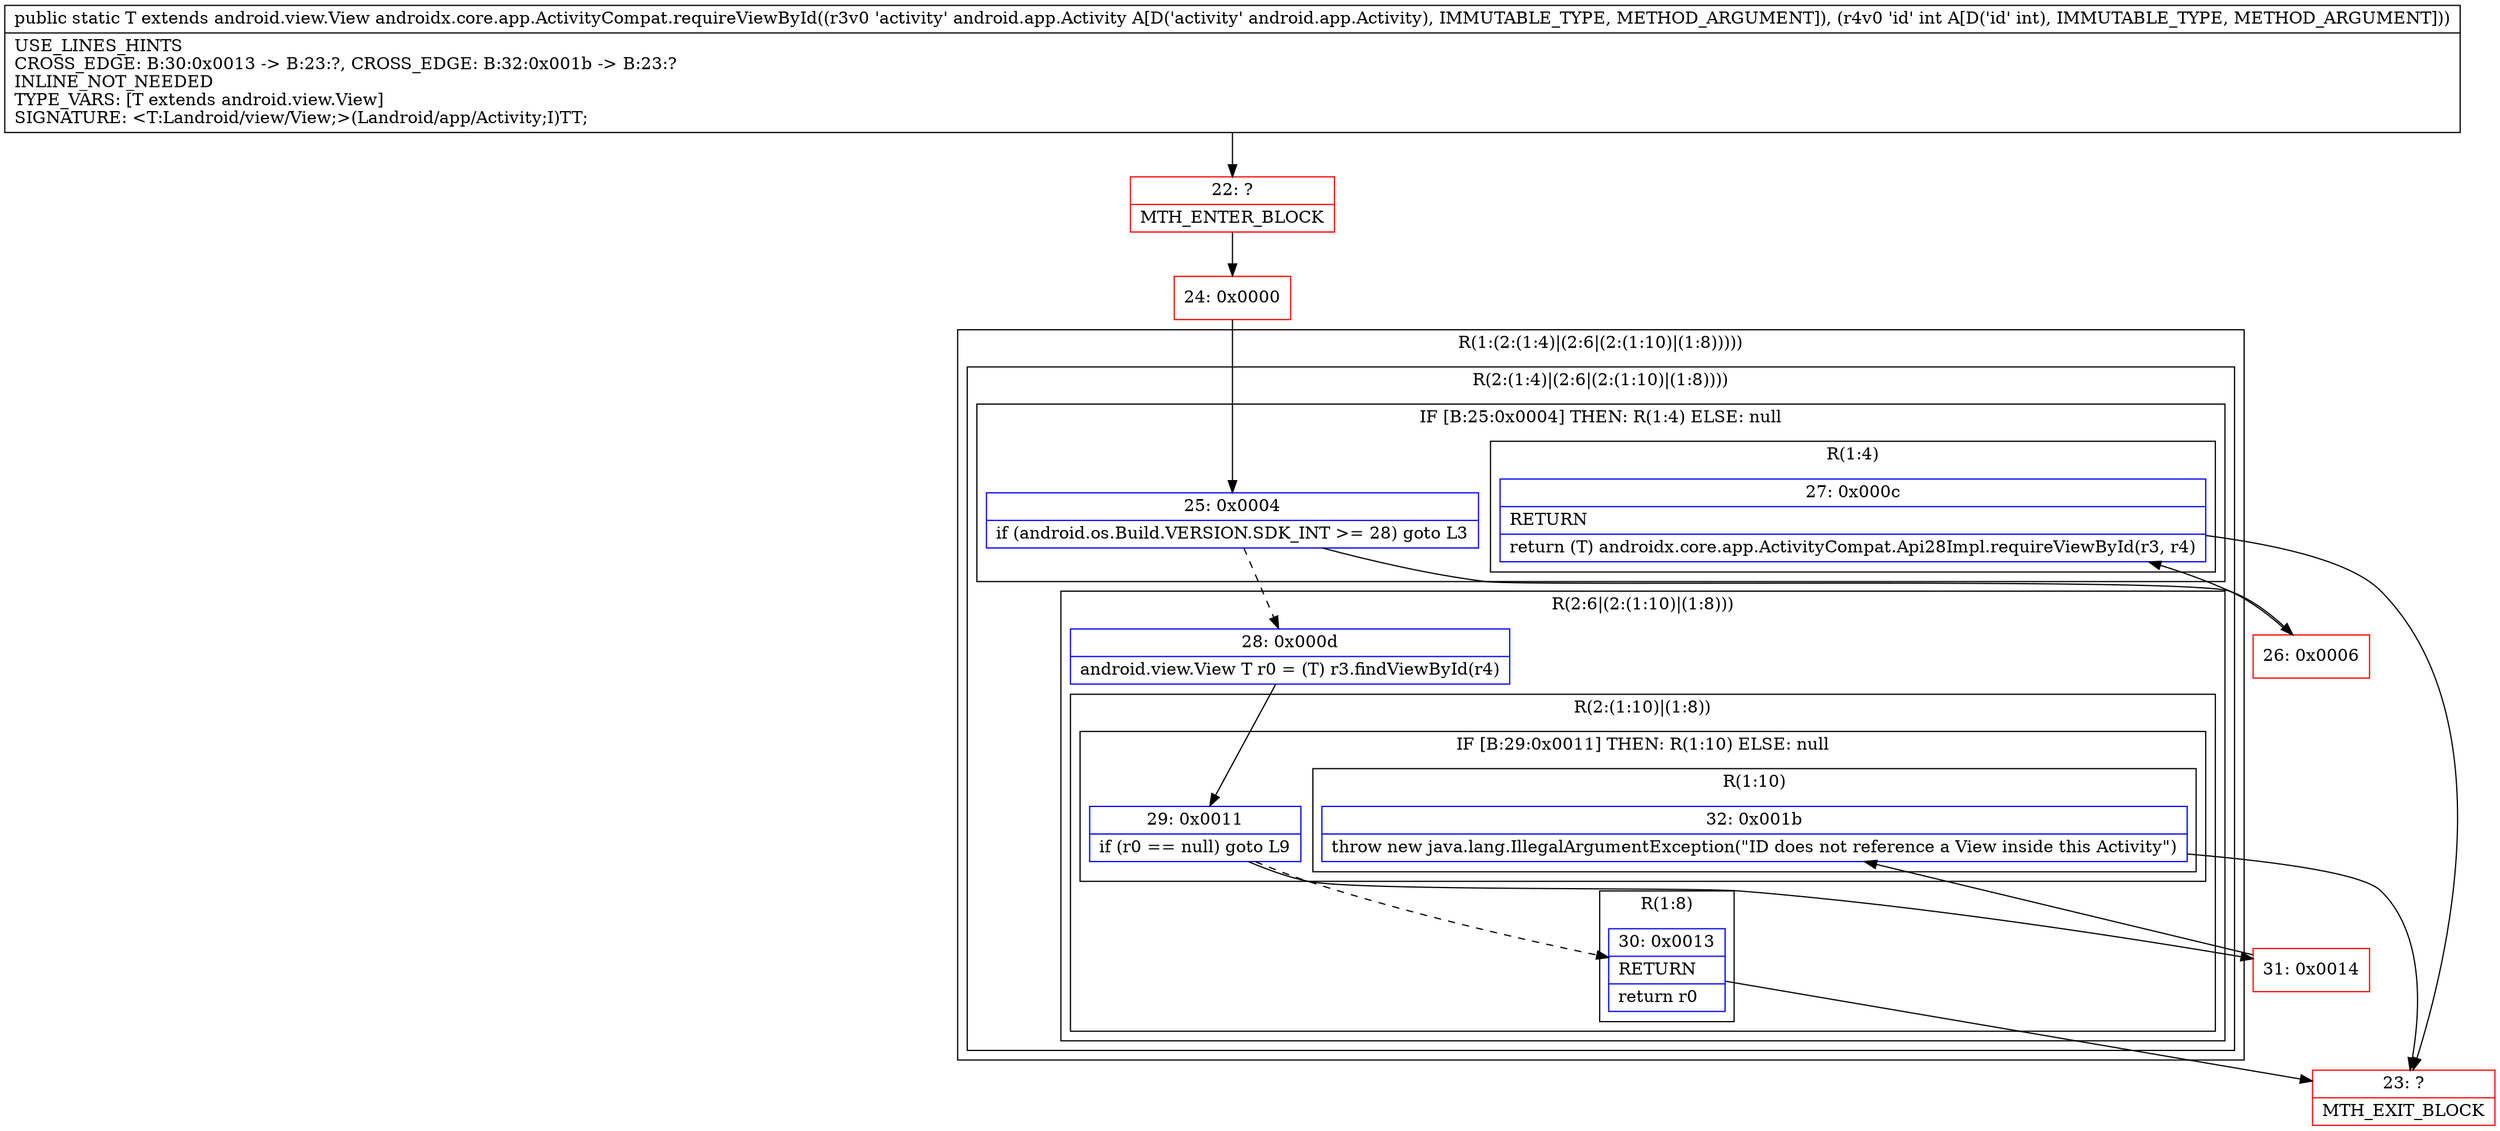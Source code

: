 digraph "CFG forandroidx.core.app.ActivityCompat.requireViewById(Landroid\/app\/Activity;I)Landroid\/view\/View;" {
subgraph cluster_Region_1563500874 {
label = "R(1:(2:(1:4)|(2:6|(2:(1:10)|(1:8)))))";
node [shape=record,color=blue];
subgraph cluster_Region_751893806 {
label = "R(2:(1:4)|(2:6|(2:(1:10)|(1:8))))";
node [shape=record,color=blue];
subgraph cluster_IfRegion_538750238 {
label = "IF [B:25:0x0004] THEN: R(1:4) ELSE: null";
node [shape=record,color=blue];
Node_25 [shape=record,label="{25\:\ 0x0004|if (android.os.Build.VERSION.SDK_INT \>= 28) goto L3\l}"];
subgraph cluster_Region_330735712 {
label = "R(1:4)";
node [shape=record,color=blue];
Node_27 [shape=record,label="{27\:\ 0x000c|RETURN\l|return (T) androidx.core.app.ActivityCompat.Api28Impl.requireViewById(r3, r4)\l}"];
}
}
subgraph cluster_Region_1026317025 {
label = "R(2:6|(2:(1:10)|(1:8)))";
node [shape=record,color=blue];
Node_28 [shape=record,label="{28\:\ 0x000d|android.view.View T r0 = (T) r3.findViewById(r4)\l}"];
subgraph cluster_Region_1197078573 {
label = "R(2:(1:10)|(1:8))";
node [shape=record,color=blue];
subgraph cluster_IfRegion_1070855629 {
label = "IF [B:29:0x0011] THEN: R(1:10) ELSE: null";
node [shape=record,color=blue];
Node_29 [shape=record,label="{29\:\ 0x0011|if (r0 == null) goto L9\l}"];
subgraph cluster_Region_1825260645 {
label = "R(1:10)";
node [shape=record,color=blue];
Node_32 [shape=record,label="{32\:\ 0x001b|throw new java.lang.IllegalArgumentException(\"ID does not reference a View inside this Activity\")\l}"];
}
}
subgraph cluster_Region_1050054912 {
label = "R(1:8)";
node [shape=record,color=blue];
Node_30 [shape=record,label="{30\:\ 0x0013|RETURN\l|return r0\l}"];
}
}
}
}
}
Node_22 [shape=record,color=red,label="{22\:\ ?|MTH_ENTER_BLOCK\l}"];
Node_24 [shape=record,color=red,label="{24\:\ 0x0000}"];
Node_26 [shape=record,color=red,label="{26\:\ 0x0006}"];
Node_23 [shape=record,color=red,label="{23\:\ ?|MTH_EXIT_BLOCK\l}"];
Node_31 [shape=record,color=red,label="{31\:\ 0x0014}"];
MethodNode[shape=record,label="{public static T extends android.view.View androidx.core.app.ActivityCompat.requireViewById((r3v0 'activity' android.app.Activity A[D('activity' android.app.Activity), IMMUTABLE_TYPE, METHOD_ARGUMENT]), (r4v0 'id' int A[D('id' int), IMMUTABLE_TYPE, METHOD_ARGUMENT]))  | USE_LINES_HINTS\lCROSS_EDGE: B:30:0x0013 \-\> B:23:?, CROSS_EDGE: B:32:0x001b \-\> B:23:?\lINLINE_NOT_NEEDED\lTYPE_VARS: [T extends android.view.View]\lSIGNATURE: \<T:Landroid\/view\/View;\>(Landroid\/app\/Activity;I)TT;\l}"];
MethodNode -> Node_22;Node_25 -> Node_26;
Node_25 -> Node_28[style=dashed];
Node_27 -> Node_23;
Node_28 -> Node_29;
Node_29 -> Node_30[style=dashed];
Node_29 -> Node_31;
Node_32 -> Node_23;
Node_30 -> Node_23;
Node_22 -> Node_24;
Node_24 -> Node_25;
Node_26 -> Node_27;
Node_31 -> Node_32;
}

